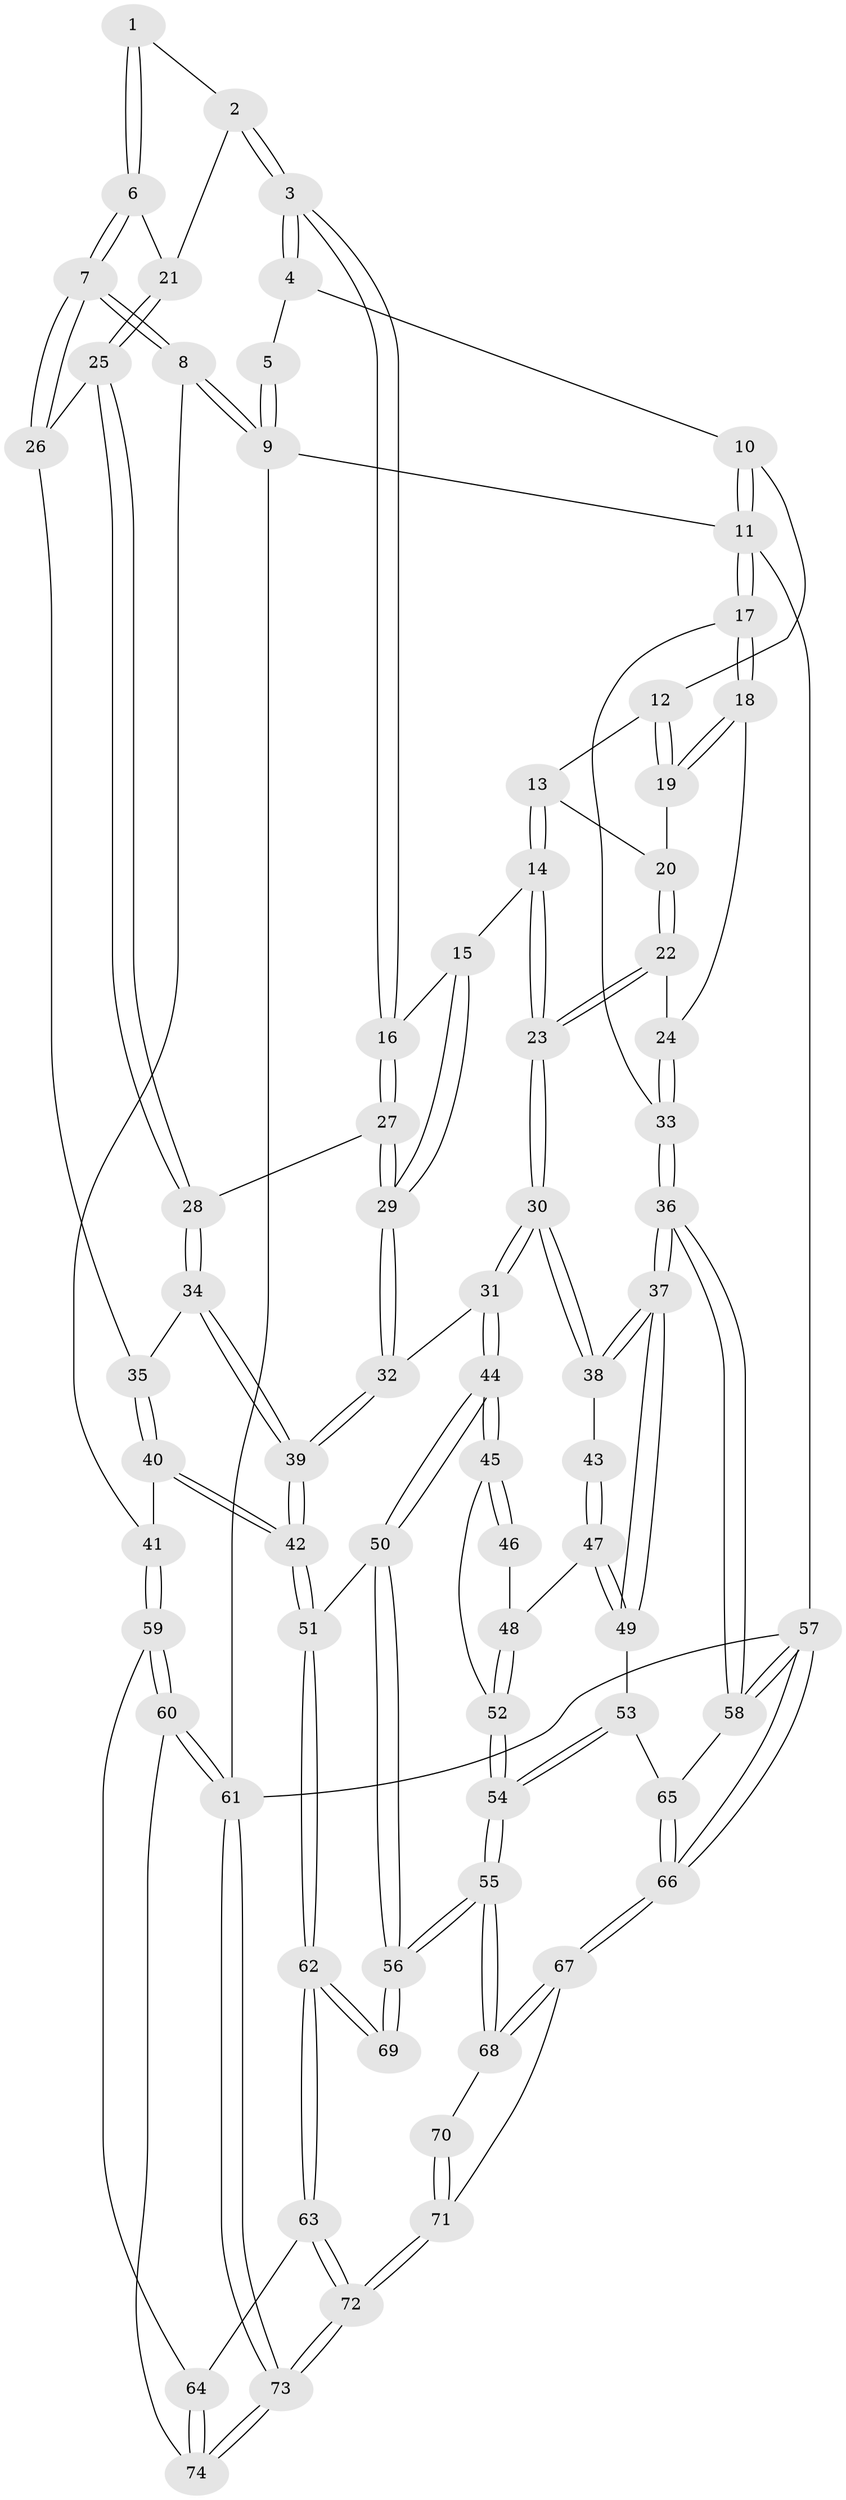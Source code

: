 // coarse degree distribution, {3: 0.18604651162790697, 4: 0.46511627906976744, 5: 0.2558139534883721, 6: 0.06976744186046512, 7: 0.023255813953488372}
// Generated by graph-tools (version 1.1) at 2025/24/03/03/25 07:24:32]
// undirected, 74 vertices, 182 edges
graph export_dot {
graph [start="1"]
  node [color=gray90,style=filled];
  1 [pos="+0.15573825146229955+0"];
  2 [pos="+0.19235390053455567+0.17060244188258497"];
  3 [pos="+0.4229339549160578+0.12808631270295998"];
  4 [pos="+0.37607795295201757+0"];
  5 [pos="+0.15096072600546107+0"];
  6 [pos="+0.09462609120519389+0.19163543655772977"];
  7 [pos="+0+0.24322498573892795"];
  8 [pos="+0+0.24110894595642088"];
  9 [pos="+0+0"];
  10 [pos="+0.7967868297149016+0"];
  11 [pos="+1+0"];
  12 [pos="+0.79247694067728+0"];
  13 [pos="+0.7081707287304447+0.10800745740888924"];
  14 [pos="+0.5815769937490761+0.19775086373639272"];
  15 [pos="+0.5623001870660667+0.19776177998238822"];
  16 [pos="+0.42736953832866414+0.13611738513366567"];
  17 [pos="+1+0.2441498954236174"];
  18 [pos="+0.981017477418952+0.1905252595292848"];
  19 [pos="+0.9543840451125443+0.16867596487892844"];
  20 [pos="+0.7807658132077036+0.18341361089871192"];
  21 [pos="+0.17280433027625008+0.195021630940418"];
  22 [pos="+0.8111989692497612+0.3270341946005047"];
  23 [pos="+0.7420176128495969+0.4116630228412045"];
  24 [pos="+0.8383062884456708+0.3182650305073407"];
  25 [pos="+0.1932074093628062+0.24849220035399466"];
  26 [pos="+0.13439397486287535+0.34651186540509765"];
  27 [pos="+0.33419683815927875+0.32281196188834205"];
  28 [pos="+0.32845003033385595+0.32473375702251867"];
  29 [pos="+0.48618355101168526+0.4629799982000753"];
  30 [pos="+0.7394197769683791+0.43487678814366126"];
  31 [pos="+0.5643628988962407+0.5373768713106911"];
  32 [pos="+0.5067361560826882+0.516893204019039"];
  33 [pos="+1+0.4645382779612018"];
  34 [pos="+0.2844899965785391+0.37207649988754904"];
  35 [pos="+0.17346650750333747+0.4112906053874054"];
  36 [pos="+1+0.5996776377826394"];
  37 [pos="+1+0.5947229428801768"];
  38 [pos="+0.8423282601966235+0.5160805237133769"];
  39 [pos="+0.31898946274960344+0.6134469034327632"];
  40 [pos="+0.13058208694209705+0.5292611573503363"];
  41 [pos="+0+0.523704498232559"];
  42 [pos="+0.2725736725169958+0.6557528921903658"];
  43 [pos="+0.8377386038395642+0.5250750301704582"];
  44 [pos="+0.6029287408810612+0.6599093432844106"];
  45 [pos="+0.6791724999958159+0.668143804322199"];
  46 [pos="+0.7628013449906045+0.6189000082303827"];
  47 [pos="+0.7937299177888798+0.6939700531534576"];
  48 [pos="+0.7791562716847349+0.6926483868331775"];
  49 [pos="+0.8233706137970939+0.7154035825785747"];
  50 [pos="+0.5868456003389646+0.7505864737048135"];
  51 [pos="+0.2678652320975391+0.7093531916930413"];
  52 [pos="+0.7474792508938733+0.696812728028348"];
  53 [pos="+0.814381906876107+0.7962107934341844"];
  54 [pos="+0.7425069760149415+0.810809793265327"];
  55 [pos="+0.615168547927676+0.8865519948967634"];
  56 [pos="+0.592384555737612+0.7906064062291439"];
  57 [pos="+1+1"];
  58 [pos="+1+0.9402018326640063"];
  59 [pos="+0+0.7051646898511744"];
  60 [pos="+0+0.7423639424771943"];
  61 [pos="+0+1"];
  62 [pos="+0.257535117615719+0.7429741605530407"];
  63 [pos="+0.23277675982509838+0.7687994494608293"];
  64 [pos="+0.2004094996266171+0.7865996215489256"];
  65 [pos="+0.8325571088069798+0.8080710872433567"];
  66 [pos="+0.7243020625029029+1"];
  67 [pos="+0.6214121670421597+1"];
  68 [pos="+0.6010732372886793+0.963147187822515"];
  69 [pos="+0.31721102939590184+0.7863424380173996"];
  70 [pos="+0.3490539516970297+0.8145226097052441"];
  71 [pos="+0.4200447875337156+1"];
  72 [pos="+0.38650664302618226+1"];
  73 [pos="+0.06275205909697698+1"];
  74 [pos="+0.12111448399335081+0.9485822355879666"];
  1 -- 2;
  1 -- 6;
  1 -- 6;
  2 -- 3;
  2 -- 3;
  2 -- 21;
  3 -- 4;
  3 -- 4;
  3 -- 16;
  3 -- 16;
  4 -- 5;
  4 -- 10;
  5 -- 9;
  5 -- 9;
  6 -- 7;
  6 -- 7;
  6 -- 21;
  7 -- 8;
  7 -- 8;
  7 -- 26;
  7 -- 26;
  8 -- 9;
  8 -- 9;
  8 -- 41;
  9 -- 11;
  9 -- 61;
  10 -- 11;
  10 -- 11;
  10 -- 12;
  11 -- 17;
  11 -- 17;
  11 -- 57;
  12 -- 13;
  12 -- 19;
  12 -- 19;
  13 -- 14;
  13 -- 14;
  13 -- 20;
  14 -- 15;
  14 -- 23;
  14 -- 23;
  15 -- 16;
  15 -- 29;
  15 -- 29;
  16 -- 27;
  16 -- 27;
  17 -- 18;
  17 -- 18;
  17 -- 33;
  18 -- 19;
  18 -- 19;
  18 -- 24;
  19 -- 20;
  20 -- 22;
  20 -- 22;
  21 -- 25;
  21 -- 25;
  22 -- 23;
  22 -- 23;
  22 -- 24;
  23 -- 30;
  23 -- 30;
  24 -- 33;
  24 -- 33;
  25 -- 26;
  25 -- 28;
  25 -- 28;
  26 -- 35;
  27 -- 28;
  27 -- 29;
  27 -- 29;
  28 -- 34;
  28 -- 34;
  29 -- 32;
  29 -- 32;
  30 -- 31;
  30 -- 31;
  30 -- 38;
  30 -- 38;
  31 -- 32;
  31 -- 44;
  31 -- 44;
  32 -- 39;
  32 -- 39;
  33 -- 36;
  33 -- 36;
  34 -- 35;
  34 -- 39;
  34 -- 39;
  35 -- 40;
  35 -- 40;
  36 -- 37;
  36 -- 37;
  36 -- 58;
  36 -- 58;
  37 -- 38;
  37 -- 38;
  37 -- 49;
  37 -- 49;
  38 -- 43;
  39 -- 42;
  39 -- 42;
  40 -- 41;
  40 -- 42;
  40 -- 42;
  41 -- 59;
  41 -- 59;
  42 -- 51;
  42 -- 51;
  43 -- 47;
  43 -- 47;
  44 -- 45;
  44 -- 45;
  44 -- 50;
  44 -- 50;
  45 -- 46;
  45 -- 46;
  45 -- 52;
  46 -- 48;
  47 -- 48;
  47 -- 49;
  47 -- 49;
  48 -- 52;
  48 -- 52;
  49 -- 53;
  50 -- 51;
  50 -- 56;
  50 -- 56;
  51 -- 62;
  51 -- 62;
  52 -- 54;
  52 -- 54;
  53 -- 54;
  53 -- 54;
  53 -- 65;
  54 -- 55;
  54 -- 55;
  55 -- 56;
  55 -- 56;
  55 -- 68;
  55 -- 68;
  56 -- 69;
  56 -- 69;
  57 -- 58;
  57 -- 58;
  57 -- 66;
  57 -- 66;
  57 -- 61;
  58 -- 65;
  59 -- 60;
  59 -- 60;
  59 -- 64;
  60 -- 61;
  60 -- 61;
  60 -- 74;
  61 -- 73;
  61 -- 73;
  62 -- 63;
  62 -- 63;
  62 -- 69;
  62 -- 69;
  63 -- 64;
  63 -- 72;
  63 -- 72;
  64 -- 74;
  64 -- 74;
  65 -- 66;
  65 -- 66;
  66 -- 67;
  66 -- 67;
  67 -- 68;
  67 -- 68;
  67 -- 71;
  68 -- 70;
  70 -- 71;
  70 -- 71;
  71 -- 72;
  71 -- 72;
  72 -- 73;
  72 -- 73;
  73 -- 74;
  73 -- 74;
}
